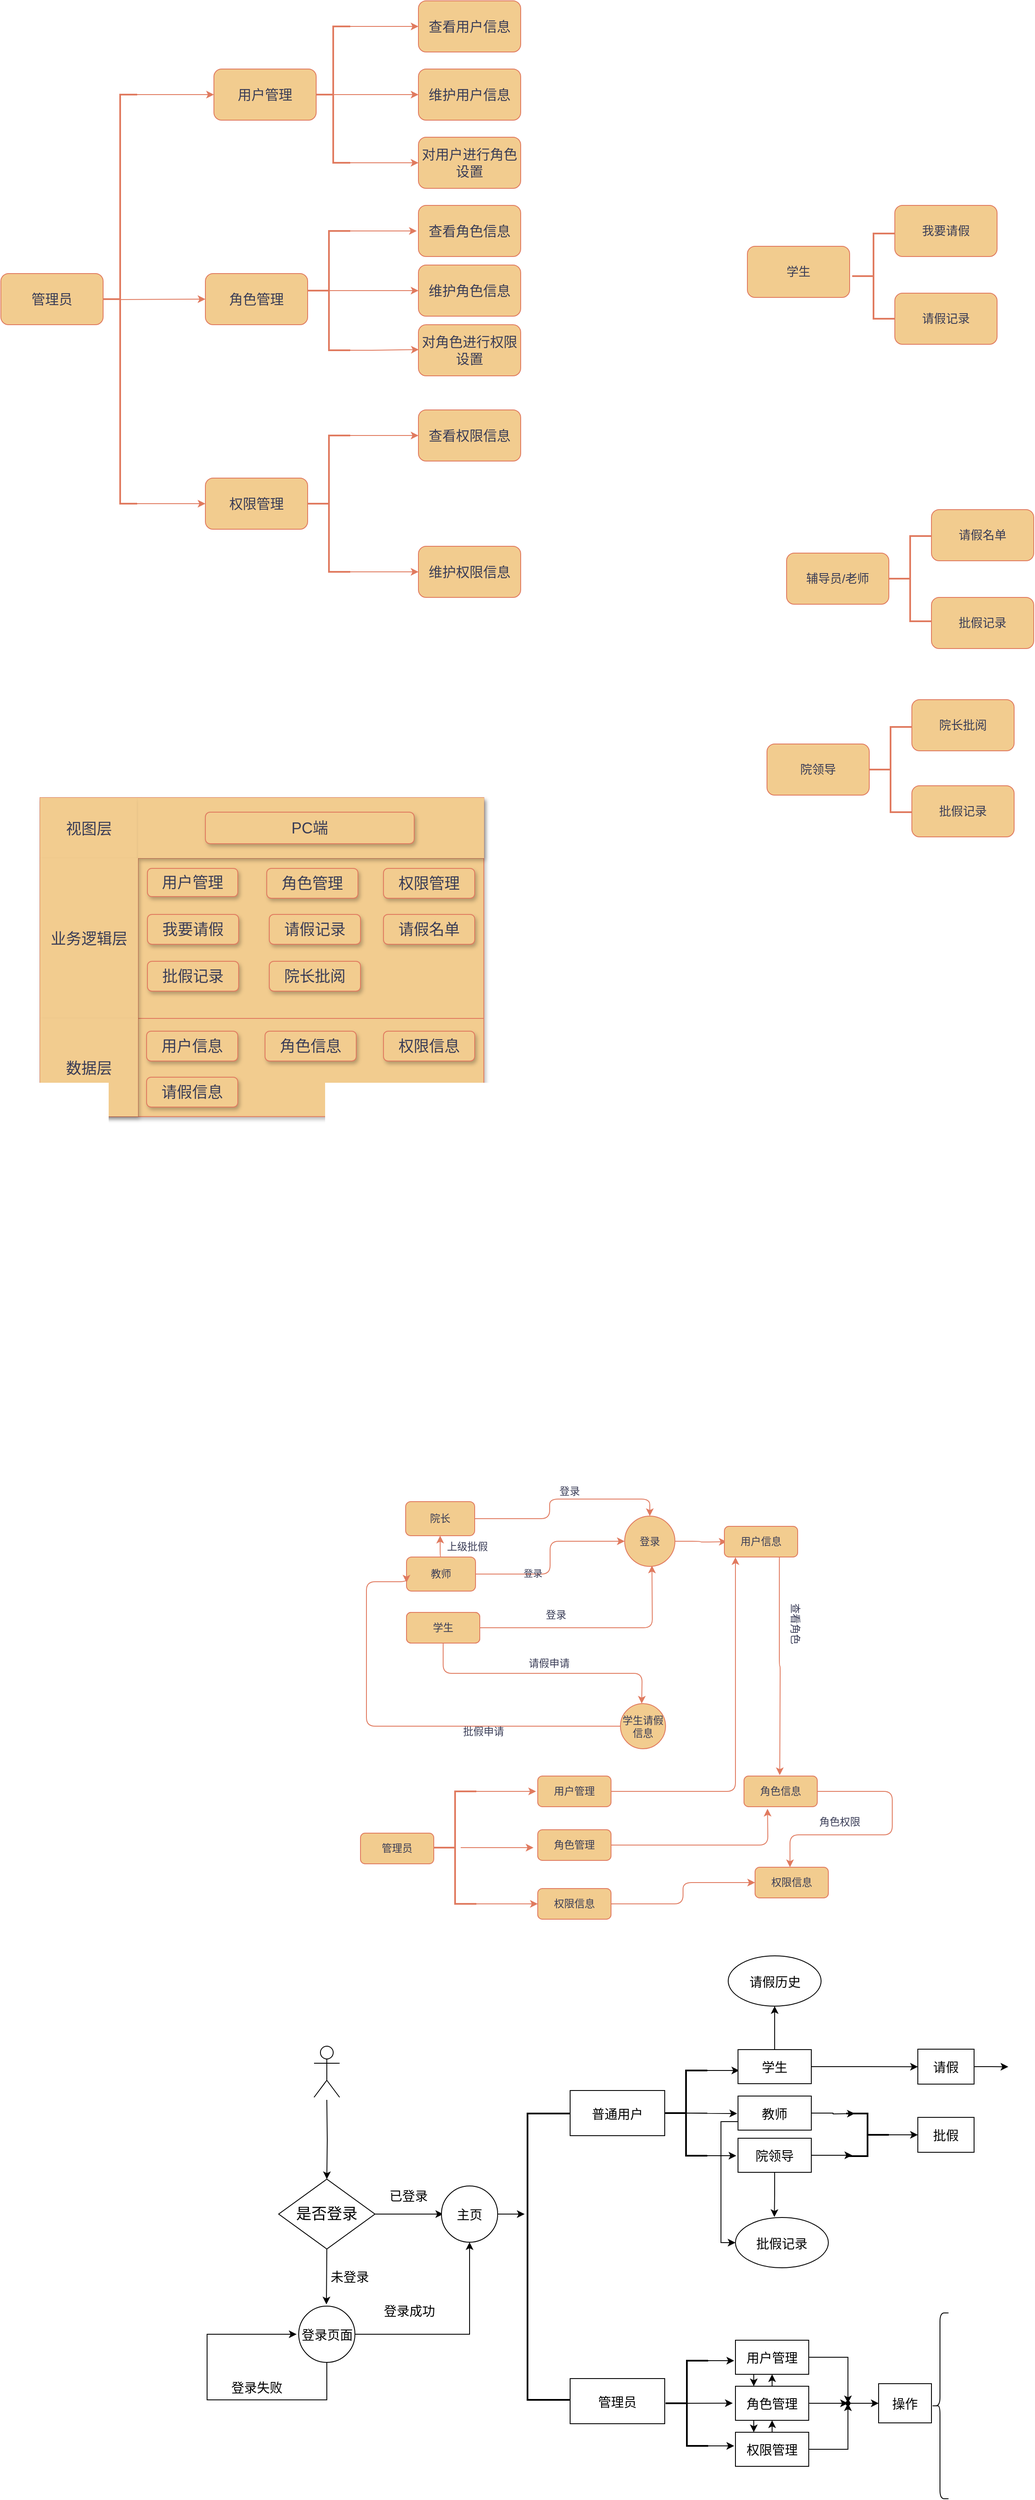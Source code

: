 <mxfile version="20.8.14" type="github">
  <diagram id="2jhHBA7Ow1JrRaf4UtZg" name="第 1 页">
    <mxGraphModel dx="1105" dy="969" grid="0" gridSize="10" guides="1" tooltips="1" connect="1" arrows="1" fold="1" page="0" pageScale="1" pageWidth="827" pageHeight="1169" math="0" shadow="0">
      <root>
        <mxCell id="0" />
        <mxCell id="1" parent="0" />
        <mxCell id="Awp-wjOatyYc55OK3DpH-1" value="&lt;font style=&quot;font-size: 16px;&quot;&gt;管理员&lt;/font&gt;" style="rounded=1;whiteSpace=wrap;html=1;labelBackgroundColor=none;fillColor=#F2CC8F;strokeColor=#E07A5F;fontColor=#393C56;" parent="1" vertex="1">
          <mxGeometry x="320" y="250" width="120" height="60" as="geometry" />
        </mxCell>
        <mxCell id="Awp-wjOatyYc55OK3DpH-12" style="edgeStyle=orthogonalEdgeStyle;rounded=1;orthogonalLoop=1;jettySize=auto;html=1;exitX=1;exitY=0;exitDx=0;exitDy=0;exitPerimeter=0;fontSize=16;entryX=0;entryY=0.5;entryDx=0;entryDy=0;labelBackgroundColor=none;fontColor=default;strokeColor=#E07A5F;" parent="1" source="Awp-wjOatyYc55OK3DpH-6" target="Awp-wjOatyYc55OK3DpH-19" edge="1">
          <mxGeometry relative="1" as="geometry">
            <mxPoint x="570" y="160" as="targetPoint" />
            <Array as="points">
              <mxPoint x="500" y="40" />
              <mxPoint x="500" y="40" />
            </Array>
          </mxGeometry>
        </mxCell>
        <mxCell id="Awp-wjOatyYc55OK3DpH-13" style="edgeStyle=orthogonalEdgeStyle;rounded=1;orthogonalLoop=1;jettySize=auto;html=1;exitX=1;exitY=1;exitDx=0;exitDy=0;exitPerimeter=0;fontSize=16;entryX=0;entryY=0.5;entryDx=0;entryDy=0;labelBackgroundColor=none;fontColor=default;strokeColor=#E07A5F;" parent="1" source="Awp-wjOatyYc55OK3DpH-6" target="Awp-wjOatyYc55OK3DpH-21" edge="1">
          <mxGeometry relative="1" as="geometry">
            <mxPoint x="560" y="360" as="targetPoint" />
            <Array as="points">
              <mxPoint x="490" y="520" />
              <mxPoint x="490" y="520" />
            </Array>
          </mxGeometry>
        </mxCell>
        <mxCell id="Awp-wjOatyYc55OK3DpH-17" style="edgeStyle=orthogonalEdgeStyle;rounded=1;orthogonalLoop=1;jettySize=auto;html=1;exitX=0.45;exitY=0.501;exitDx=0;exitDy=0;exitPerimeter=0;fontSize=16;labelBackgroundColor=none;fontColor=default;strokeColor=#E07A5F;" parent="1" source="Awp-wjOatyYc55OK3DpH-6" edge="1">
          <mxGeometry relative="1" as="geometry">
            <mxPoint x="560" y="280" as="targetPoint" />
            <Array as="points" />
          </mxGeometry>
        </mxCell>
        <mxCell id="Awp-wjOatyYc55OK3DpH-6" value="" style="strokeWidth=2;html=1;shape=mxgraph.flowchart.annotation_2;align=left;labelPosition=right;pointerEvents=1;fontSize=16;rounded=1;labelBackgroundColor=none;fillColor=#F2CC8F;strokeColor=#E07A5F;fontColor=#393C56;" parent="1" vertex="1">
          <mxGeometry x="440" y="40" width="40" height="480" as="geometry" />
        </mxCell>
        <mxCell id="Awp-wjOatyYc55OK3DpH-19" value="用户管理" style="rounded=1;whiteSpace=wrap;html=1;fontSize=16;labelBackgroundColor=none;fillColor=#F2CC8F;strokeColor=#E07A5F;fontColor=#393C56;" parent="1" vertex="1">
          <mxGeometry x="570" y="10" width="120" height="60" as="geometry" />
        </mxCell>
        <mxCell id="Awp-wjOatyYc55OK3DpH-20" value="角色管理" style="rounded=1;whiteSpace=wrap;html=1;fontSize=16;labelBackgroundColor=none;fillColor=#F2CC8F;strokeColor=#E07A5F;fontColor=#393C56;" parent="1" vertex="1">
          <mxGeometry x="560" y="250" width="120" height="60" as="geometry" />
        </mxCell>
        <mxCell id="Awp-wjOatyYc55OK3DpH-21" value="权限管理" style="rounded=1;whiteSpace=wrap;html=1;fontSize=16;labelBackgroundColor=none;fillColor=#F2CC8F;strokeColor=#E07A5F;fontColor=#393C56;" parent="1" vertex="1">
          <mxGeometry x="560" y="490" width="120" height="60" as="geometry" />
        </mxCell>
        <mxCell id="Awp-wjOatyYc55OK3DpH-28" style="edgeStyle=orthogonalEdgeStyle;rounded=1;orthogonalLoop=1;jettySize=auto;html=1;exitX=1;exitY=0;exitDx=0;exitDy=0;exitPerimeter=0;fontSize=16;entryX=0;entryY=0.5;entryDx=0;entryDy=0;labelBackgroundColor=none;fontColor=default;strokeColor=#E07A5F;" parent="1" source="Awp-wjOatyYc55OK3DpH-27" target="Awp-wjOatyYc55OK3DpH-32" edge="1">
          <mxGeometry relative="1" as="geometry">
            <mxPoint x="790" y="120" as="targetPoint" />
            <Array as="points">
              <mxPoint x="800" y="-40" />
            </Array>
          </mxGeometry>
        </mxCell>
        <mxCell id="Awp-wjOatyYc55OK3DpH-29" style="edgeStyle=orthogonalEdgeStyle;rounded=1;orthogonalLoop=1;jettySize=auto;html=1;exitX=1;exitY=1;exitDx=0;exitDy=0;exitPerimeter=0;fontSize=16;entryX=0;entryY=0.5;entryDx=0;entryDy=0;labelBackgroundColor=none;fontColor=default;strokeColor=#E07A5F;" parent="1" source="Awp-wjOatyYc55OK3DpH-27" target="Awp-wjOatyYc55OK3DpH-35" edge="1">
          <mxGeometry relative="1" as="geometry">
            <mxPoint x="790" y="280" as="targetPoint" />
            <Array as="points">
              <mxPoint x="740" y="120" />
              <mxPoint x="740" y="120" />
            </Array>
          </mxGeometry>
        </mxCell>
        <mxCell id="Awp-wjOatyYc55OK3DpH-30" style="edgeStyle=orthogonalEdgeStyle;rounded=1;orthogonalLoop=1;jettySize=auto;html=1;exitX=1;exitY=0.5;exitDx=0;exitDy=0;exitPerimeter=0;fontSize=16;entryX=0;entryY=0.5;entryDx=0;entryDy=0;labelBackgroundColor=none;fontColor=default;strokeColor=#E07A5F;" parent="1" source="Awp-wjOatyYc55OK3DpH-27" target="Awp-wjOatyYc55OK3DpH-34" edge="1">
          <mxGeometry relative="1" as="geometry">
            <mxPoint x="790" y="200" as="targetPoint" />
            <Array as="points">
              <mxPoint x="700" y="40" />
              <mxPoint x="700" y="40" />
            </Array>
          </mxGeometry>
        </mxCell>
        <mxCell id="Awp-wjOatyYc55OK3DpH-27" value="" style="strokeWidth=2;html=1;shape=mxgraph.flowchart.annotation_2;align=left;labelPosition=right;pointerEvents=1;fontSize=16;rounded=1;labelBackgroundColor=none;fillColor=#F2CC8F;strokeColor=#E07A5F;fontColor=#393C56;" parent="1" vertex="1">
          <mxGeometry x="690" y="-40" width="40" height="160" as="geometry" />
        </mxCell>
        <mxCell id="Awp-wjOatyYc55OK3DpH-32" value="查看用户信息" style="rounded=1;whiteSpace=wrap;html=1;fontSize=16;labelBackgroundColor=none;fillColor=#F2CC8F;strokeColor=#E07A5F;fontColor=#393C56;" parent="1" vertex="1">
          <mxGeometry x="810" y="-70" width="120" height="60" as="geometry" />
        </mxCell>
        <mxCell id="Awp-wjOatyYc55OK3DpH-34" value="维护用户信息" style="rounded=1;whiteSpace=wrap;html=1;fontSize=16;labelBackgroundColor=none;fillColor=#F2CC8F;strokeColor=#E07A5F;fontColor=#393C56;" parent="1" vertex="1">
          <mxGeometry x="810" y="10" width="120" height="60" as="geometry" />
        </mxCell>
        <mxCell id="Awp-wjOatyYc55OK3DpH-35" value="对用户进行角色设置" style="rounded=1;whiteSpace=wrap;html=1;fontSize=16;labelBackgroundColor=none;fillColor=#F2CC8F;strokeColor=#E07A5F;fontColor=#393C56;" parent="1" vertex="1">
          <mxGeometry x="810" y="90" width="120" height="60" as="geometry" />
        </mxCell>
        <mxCell id="Awp-wjOatyYc55OK3DpH-49" style="edgeStyle=orthogonalEdgeStyle;rounded=1;orthogonalLoop=1;jettySize=auto;html=1;exitX=1;exitY=0.5;exitDx=0;exitDy=0;exitPerimeter=0;fontSize=16;labelBackgroundColor=none;fontColor=default;strokeColor=#E07A5F;" parent="1" source="Awp-wjOatyYc55OK3DpH-41" edge="1">
          <mxGeometry relative="1" as="geometry">
            <mxPoint x="810" y="270" as="targetPoint" />
            <Array as="points">
              <mxPoint x="700" y="270" />
              <mxPoint x="700" y="270" />
            </Array>
          </mxGeometry>
        </mxCell>
        <mxCell id="Awp-wjOatyYc55OK3DpH-50" style="edgeStyle=orthogonalEdgeStyle;rounded=1;orthogonalLoop=1;jettySize=auto;html=1;exitX=1;exitY=0;exitDx=0;exitDy=0;exitPerimeter=0;entryX=-0.017;entryY=0.5;entryDx=0;entryDy=0;entryPerimeter=0;fontSize=16;labelBackgroundColor=none;fontColor=default;strokeColor=#E07A5F;" parent="1" source="Awp-wjOatyYc55OK3DpH-41" edge="1">
          <mxGeometry relative="1" as="geometry">
            <mxPoint x="807.96" y="200" as="targetPoint" />
            <Array as="points">
              <mxPoint x="740" y="200" />
              <mxPoint x="740" y="200" />
            </Array>
          </mxGeometry>
        </mxCell>
        <mxCell id="Awp-wjOatyYc55OK3DpH-54" style="edgeStyle=orthogonalEdgeStyle;rounded=1;orthogonalLoop=1;jettySize=auto;html=1;exitX=1;exitY=1;exitDx=0;exitDy=0;exitPerimeter=0;entryX=0.003;entryY=0.487;entryDx=0;entryDy=0;entryPerimeter=0;fontSize=16;labelBackgroundColor=none;fontColor=default;strokeColor=#E07A5F;" parent="1" source="Awp-wjOatyYc55OK3DpH-41" edge="1">
          <mxGeometry relative="1" as="geometry">
            <mxPoint x="810.36" y="339.22" as="targetPoint" />
            <Array as="points">
              <mxPoint x="755" y="340" />
            </Array>
          </mxGeometry>
        </mxCell>
        <mxCell id="Awp-wjOatyYc55OK3DpH-41" value="" style="strokeWidth=2;html=1;shape=mxgraph.flowchart.annotation_2;align=left;labelPosition=right;pointerEvents=1;fontSize=16;rounded=1;labelBackgroundColor=none;fillColor=#F2CC8F;strokeColor=#E07A5F;fontColor=#393C56;" parent="1" vertex="1">
          <mxGeometry x="680" y="200" width="50" height="140" as="geometry" />
        </mxCell>
        <mxCell id="Awp-wjOatyYc55OK3DpH-55" value="查看角色信息" style="rounded=1;whiteSpace=wrap;html=1;fontSize=16;labelBackgroundColor=none;fillColor=#F2CC8F;strokeColor=#E07A5F;fontColor=#393C56;" parent="1" vertex="1">
          <mxGeometry x="810" y="170" width="120" height="60" as="geometry" />
        </mxCell>
        <mxCell id="Awp-wjOatyYc55OK3DpH-56" value="维护角色信息" style="rounded=1;whiteSpace=wrap;html=1;fontSize=16;labelBackgroundColor=none;fillColor=#F2CC8F;strokeColor=#E07A5F;fontColor=#393C56;" parent="1" vertex="1">
          <mxGeometry x="810" y="240" width="120" height="60" as="geometry" />
        </mxCell>
        <mxCell id="Awp-wjOatyYc55OK3DpH-57" value="对角色进行权限设置" style="rounded=1;whiteSpace=wrap;html=1;fontSize=16;labelBackgroundColor=none;fillColor=#F2CC8F;strokeColor=#E07A5F;fontColor=#393C56;" parent="1" vertex="1">
          <mxGeometry x="810" y="310" width="120" height="60" as="geometry" />
        </mxCell>
        <mxCell id="Awp-wjOatyYc55OK3DpH-62" style="edgeStyle=orthogonalEdgeStyle;rounded=1;orthogonalLoop=1;jettySize=auto;html=1;exitX=1;exitY=0;exitDx=0;exitDy=0;exitPerimeter=0;entryX=0;entryY=0.5;entryDx=0;entryDy=0;fontSize=16;labelBackgroundColor=none;fontColor=default;strokeColor=#E07A5F;" parent="1" source="Awp-wjOatyYc55OK3DpH-58" target="Awp-wjOatyYc55OK3DpH-59" edge="1">
          <mxGeometry relative="1" as="geometry">
            <Array as="points">
              <mxPoint x="750" y="440" />
              <mxPoint x="750" y="440" />
            </Array>
          </mxGeometry>
        </mxCell>
        <mxCell id="Awp-wjOatyYc55OK3DpH-69" style="edgeStyle=orthogonalEdgeStyle;rounded=1;orthogonalLoop=1;jettySize=auto;html=1;exitX=1;exitY=1;exitDx=0;exitDy=0;exitPerimeter=0;entryX=0;entryY=0.5;entryDx=0;entryDy=0;fontSize=16;labelBackgroundColor=none;fontColor=default;strokeColor=#E07A5F;" parent="1" source="Awp-wjOatyYc55OK3DpH-58" target="Awp-wjOatyYc55OK3DpH-61" edge="1">
          <mxGeometry relative="1" as="geometry">
            <Array as="points">
              <mxPoint x="760" y="600" />
              <mxPoint x="760" y="600" />
            </Array>
          </mxGeometry>
        </mxCell>
        <mxCell id="Awp-wjOatyYc55OK3DpH-58" value="" style="strokeWidth=2;html=1;shape=mxgraph.flowchart.annotation_2;align=left;labelPosition=right;pointerEvents=1;fontSize=16;rounded=1;labelBackgroundColor=none;fillColor=#F2CC8F;strokeColor=#E07A5F;fontColor=#393C56;" parent="1" vertex="1">
          <mxGeometry x="680" y="440" width="50" height="160" as="geometry" />
        </mxCell>
        <mxCell id="Awp-wjOatyYc55OK3DpH-59" value="查看权限信息" style="rounded=1;whiteSpace=wrap;html=1;fontSize=16;labelBackgroundColor=none;fillColor=#F2CC8F;strokeColor=#E07A5F;fontColor=#393C56;" parent="1" vertex="1">
          <mxGeometry x="810" y="410" width="120" height="60" as="geometry" />
        </mxCell>
        <mxCell id="Awp-wjOatyYc55OK3DpH-61" value="维护权限信息" style="rounded=1;whiteSpace=wrap;html=1;fontSize=16;labelBackgroundColor=none;fillColor=#F2CC8F;strokeColor=#E07A5F;fontColor=#393C56;" parent="1" vertex="1">
          <mxGeometry x="810" y="570" width="120" height="60" as="geometry" />
        </mxCell>
        <mxCell id="cuKLUu5MOwFmbXoMq71g-1" value="&lt;font style=&quot;font-size: 14px;&quot;&gt;学生&lt;/font&gt;" style="rounded=1;whiteSpace=wrap;html=1;labelBackgroundColor=none;labelBorderColor=none;fillColor=#F2CC8F;strokeColor=#E07A5F;fontColor=#393C56;" parent="1" vertex="1">
          <mxGeometry x="1196" y="218" width="120" height="60" as="geometry" />
        </mxCell>
        <mxCell id="cuKLUu5MOwFmbXoMq71g-2" value="" style="strokeWidth=2;html=1;shape=mxgraph.flowchart.annotation_2;align=left;labelPosition=right;pointerEvents=1;labelBackgroundColor=none;labelBorderColor=none;rounded=1;fillColor=#F2CC8F;strokeColor=#E07A5F;fontColor=#393C56;" parent="1" vertex="1">
          <mxGeometry x="1319" y="203" width="50" height="100" as="geometry" />
        </mxCell>
        <mxCell id="cuKLUu5MOwFmbXoMq71g-3" value="&lt;font style=&quot;font-size: 14px;&quot;&gt;我要请假&lt;/font&gt;" style="rounded=1;whiteSpace=wrap;html=1;labelBackgroundColor=none;labelBorderColor=none;fillColor=#F2CC8F;strokeColor=#E07A5F;fontColor=#393C56;" parent="1" vertex="1">
          <mxGeometry x="1369" y="170" width="120" height="60" as="geometry" />
        </mxCell>
        <mxCell id="cuKLUu5MOwFmbXoMq71g-4" value="&lt;font style=&quot;font-size: 14px;&quot;&gt;请假记录&lt;/font&gt;" style="rounded=1;whiteSpace=wrap;html=1;labelBackgroundColor=none;labelBorderColor=none;fillColor=#F2CC8F;strokeColor=#E07A5F;fontColor=#393C56;" parent="1" vertex="1">
          <mxGeometry x="1369" y="273" width="120" height="60" as="geometry" />
        </mxCell>
        <mxCell id="cuKLUu5MOwFmbXoMq71g-5" value="&lt;font style=&quot;font-size: 14px;&quot;&gt;辅导员/老师&lt;/font&gt;" style="rounded=1;whiteSpace=wrap;html=1;labelBackgroundColor=none;fillColor=#F2CC8F;strokeColor=#E07A5F;fontColor=#393C56;" parent="1" vertex="1">
          <mxGeometry x="1242" y="578" width="120" height="60" as="geometry" />
        </mxCell>
        <mxCell id="cuKLUu5MOwFmbXoMq71g-6" value="" style="strokeWidth=2;html=1;shape=mxgraph.flowchart.annotation_2;align=left;labelPosition=right;pointerEvents=1;fontSize=14;labelBackgroundColor=none;rounded=1;fillColor=#F2CC8F;strokeColor=#E07A5F;fontColor=#393C56;" parent="1" vertex="1">
          <mxGeometry x="1362" y="558" width="50" height="100" as="geometry" />
        </mxCell>
        <mxCell id="cuKLUu5MOwFmbXoMq71g-8" value="请假名单" style="rounded=1;whiteSpace=wrap;html=1;fontSize=14;labelBackgroundColor=none;fillColor=#F2CC8F;strokeColor=#E07A5F;fontColor=#393C56;" parent="1" vertex="1">
          <mxGeometry x="1412" y="527" width="120" height="60" as="geometry" />
        </mxCell>
        <mxCell id="cuKLUu5MOwFmbXoMq71g-9" value="批假记录" style="rounded=1;whiteSpace=wrap;html=1;fontSize=14;labelBackgroundColor=none;fillColor=#F2CC8F;strokeColor=#E07A5F;fontColor=#393C56;" parent="1" vertex="1">
          <mxGeometry x="1412" y="630" width="120" height="60" as="geometry" />
        </mxCell>
        <mxCell id="cuKLUu5MOwFmbXoMq71g-10" value="院领导" style="rounded=1;whiteSpace=wrap;html=1;fontSize=14;labelBackgroundColor=none;fillColor=#F2CC8F;strokeColor=#E07A5F;fontColor=#393C56;" parent="1" vertex="1">
          <mxGeometry x="1219" y="802" width="120" height="60" as="geometry" />
        </mxCell>
        <mxCell id="cuKLUu5MOwFmbXoMq71g-11" value="" style="strokeWidth=2;html=1;shape=mxgraph.flowchart.annotation_2;align=left;labelPosition=right;pointerEvents=1;fontSize=14;labelBackgroundColor=none;rounded=1;fillColor=#F2CC8F;strokeColor=#E07A5F;fontColor=#393C56;" parent="1" vertex="1">
          <mxGeometry x="1339" y="782" width="50" height="100" as="geometry" />
        </mxCell>
        <mxCell id="cuKLUu5MOwFmbXoMq71g-12" value="院长批阅" style="rounded=1;whiteSpace=wrap;html=1;fontSize=14;labelBackgroundColor=none;fillColor=#F2CC8F;strokeColor=#E07A5F;fontColor=#393C56;" parent="1" vertex="1">
          <mxGeometry x="1389" y="750" width="120" height="60" as="geometry" />
        </mxCell>
        <mxCell id="cuKLUu5MOwFmbXoMq71g-13" value="批假记录" style="rounded=1;whiteSpace=wrap;html=1;fontSize=14;labelBackgroundColor=none;fillColor=#F2CC8F;strokeColor=#E07A5F;fontColor=#393C56;" parent="1" vertex="1">
          <mxGeometry x="1389" y="851" width="120" height="60" as="geometry" />
        </mxCell>
        <mxCell id="Xv1z-1eOxLT4SCFc1sTY-24" value="" style="shape=table;startSize=0;container=1;collapsible=0;childLayout=tableLayout;shadow=1;fontSize=20;labelBackgroundColor=none;rounded=1;fillColor=#F2CC8F;strokeColor=#E07A5F;fontColor=#393C56;" parent="1" vertex="1">
          <mxGeometry x="366" y="865" width="520.73" height="374.3" as="geometry" />
        </mxCell>
        <mxCell id="Xv1z-1eOxLT4SCFc1sTY-25" value="" style="shape=tableRow;horizontal=0;startSize=0;swimlaneHead=0;swimlaneBody=0;top=0;left=0;bottom=0;right=0;collapsible=0;dropTarget=0;fillColor=none;points=[[0,0.5],[1,0.5]];portConstraint=eastwest;shadow=1;fontSize=20;labelBackgroundColor=none;rounded=1;strokeColor=#E07A5F;fontColor=#393C56;" parent="Xv1z-1eOxLT4SCFc1sTY-24" vertex="1">
          <mxGeometry width="520.73" height="71" as="geometry" />
        </mxCell>
        <mxCell id="Xv1z-1eOxLT4SCFc1sTY-26" value="&lt;span style=&quot;font-size: 18px;&quot;&gt;视图层&lt;/span&gt;" style="shape=partialRectangle;html=1;whiteSpace=wrap;connectable=0;overflow=hidden;top=0;left=0;bottom=0;right=0;pointerEvents=1;shadow=1;fontSize=20;labelBackgroundColor=none;rounded=1;fillColor=#F2CC8F;strokeColor=#E07A5F;fontColor=#393C56;" parent="Xv1z-1eOxLT4SCFc1sTY-25" vertex="1">
          <mxGeometry width="115" height="71" as="geometry">
            <mxRectangle width="115" height="71" as="alternateBounds" />
          </mxGeometry>
        </mxCell>
        <mxCell id="Xv1z-1eOxLT4SCFc1sTY-27" value="" style="shape=partialRectangle;html=1;whiteSpace=wrap;connectable=0;overflow=hidden;top=0;left=0;bottom=0;right=0;pointerEvents=1;shadow=1;fontSize=20;labelBackgroundColor=none;rounded=1;fillColor=#F2CC8F;strokeColor=#E07A5F;fontColor=#393C56;" parent="Xv1z-1eOxLT4SCFc1sTY-25" vertex="1">
          <mxGeometry x="115" width="406" height="71" as="geometry">
            <mxRectangle width="406" height="71" as="alternateBounds" />
          </mxGeometry>
        </mxCell>
        <mxCell id="Xv1z-1eOxLT4SCFc1sTY-28" value="" style="shape=tableRow;horizontal=0;startSize=0;swimlaneHead=0;swimlaneBody=0;top=0;left=0;bottom=0;right=0;collapsible=0;dropTarget=0;fillColor=none;points=[[0,0.5],[1,0.5]];portConstraint=eastwest;shadow=1;fontSize=20;labelBackgroundColor=none;rounded=1;strokeColor=#E07A5F;fontColor=#393C56;" parent="Xv1z-1eOxLT4SCFc1sTY-24" vertex="1">
          <mxGeometry y="71" width="520.73" height="188" as="geometry" />
        </mxCell>
        <mxCell id="Xv1z-1eOxLT4SCFc1sTY-29" value="&lt;font style=&quot;font-size: 18px;&quot;&gt;业务逻辑层&lt;/font&gt;" style="shape=partialRectangle;html=1;whiteSpace=wrap;connectable=0;overflow=hidden;top=0;left=0;bottom=0;right=0;pointerEvents=1;shadow=1;fontSize=20;labelBackgroundColor=none;rounded=1;fillColor=#F2CC8F;strokeColor=#E07A5F;fontColor=#393C56;" parent="Xv1z-1eOxLT4SCFc1sTY-28" vertex="1">
          <mxGeometry width="115" height="188" as="geometry">
            <mxRectangle width="115" height="188" as="alternateBounds" />
          </mxGeometry>
        </mxCell>
        <mxCell id="Xv1z-1eOxLT4SCFc1sTY-30" value="" style="shape=partialRectangle;html=1;whiteSpace=wrap;connectable=0;overflow=hidden;fillColor=none;top=0;left=0;bottom=0;right=0;pointerEvents=1;shadow=1;fontSize=20;labelBackgroundColor=none;rounded=1;strokeColor=#E07A5F;fontColor=#393C56;" parent="Xv1z-1eOxLT4SCFc1sTY-28" vertex="1">
          <mxGeometry x="115" width="406" height="188" as="geometry">
            <mxRectangle width="406" height="188" as="alternateBounds" />
          </mxGeometry>
        </mxCell>
        <mxCell id="Xv1z-1eOxLT4SCFc1sTY-31" value="" style="shape=tableRow;horizontal=0;startSize=0;swimlaneHead=0;swimlaneBody=0;top=0;left=0;bottom=0;right=0;collapsible=0;dropTarget=0;fillColor=none;points=[[0,0.5],[1,0.5]];portConstraint=eastwest;shadow=1;fontSize=20;labelBackgroundColor=none;rounded=1;strokeColor=#E07A5F;fontColor=#393C56;" parent="Xv1z-1eOxLT4SCFc1sTY-24" vertex="1">
          <mxGeometry y="259" width="520.73" height="115" as="geometry" />
        </mxCell>
        <mxCell id="Xv1z-1eOxLT4SCFc1sTY-32" value="&lt;font style=&quot;font-size: 18px;&quot;&gt;数据&lt;font style=&quot;font-size: 18px;&quot;&gt;层&lt;/font&gt;&lt;/font&gt;" style="shape=partialRectangle;html=1;whiteSpace=wrap;connectable=0;overflow=hidden;top=0;left=0;bottom=0;right=0;pointerEvents=1;shadow=1;fontSize=20;labelBackgroundColor=none;rounded=1;fillColor=#F2CC8F;strokeColor=#E07A5F;fontColor=#393C56;" parent="Xv1z-1eOxLT4SCFc1sTY-31" vertex="1">
          <mxGeometry width="115" height="115" as="geometry">
            <mxRectangle width="115" height="115" as="alternateBounds" />
          </mxGeometry>
        </mxCell>
        <mxCell id="Xv1z-1eOxLT4SCFc1sTY-33" value="" style="shape=partialRectangle;html=1;whiteSpace=wrap;connectable=0;overflow=hidden;fillColor=none;top=0;left=0;bottom=0;right=0;pointerEvents=1;shadow=1;fontSize=20;labelBackgroundColor=none;rounded=1;strokeColor=#E07A5F;fontColor=#393C56;" parent="Xv1z-1eOxLT4SCFc1sTY-31" vertex="1">
          <mxGeometry x="115" width="406" height="115" as="geometry">
            <mxRectangle width="406" height="115" as="alternateBounds" />
          </mxGeometry>
        </mxCell>
        <mxCell id="Xv1z-1eOxLT4SCFc1sTY-34" value="PC端" style="rounded=1;whiteSpace=wrap;html=1;shadow=1;fontSize=18;labelBackgroundColor=none;fillColor=#F2CC8F;strokeColor=#E07A5F;fontColor=#393C56;" parent="1" vertex="1">
          <mxGeometry x="560" y="882" width="245" height="37" as="geometry" />
        </mxCell>
        <mxCell id="Xv1z-1eOxLT4SCFc1sTY-35" value="用户管理" style="rounded=1;whiteSpace=wrap;html=1;shadow=1;fontSize=18;labelBackgroundColor=none;fillColor=#F2CC8F;strokeColor=#E07A5F;fontColor=#393C56;" parent="1" vertex="1">
          <mxGeometry x="492" y="948" width="106" height="33" as="geometry" />
        </mxCell>
        <mxCell id="Xv1z-1eOxLT4SCFc1sTY-36" value="角色管理" style="rounded=1;whiteSpace=wrap;html=1;shadow=1;fontSize=18;labelBackgroundColor=none;fillColor=#F2CC8F;strokeColor=#E07A5F;fontColor=#393C56;" parent="1" vertex="1">
          <mxGeometry x="632" y="948" width="107" height="35" as="geometry" />
        </mxCell>
        <mxCell id="Xv1z-1eOxLT4SCFc1sTY-37" value="权限管理" style="rounded=1;whiteSpace=wrap;html=1;shadow=1;fontSize=18;labelBackgroundColor=none;fillColor=#F2CC8F;strokeColor=#E07A5F;fontColor=#393C56;" parent="1" vertex="1">
          <mxGeometry x="769" y="948" width="107" height="35" as="geometry" />
        </mxCell>
        <mxCell id="Xv1z-1eOxLT4SCFc1sTY-38" value="我要请假" style="rounded=1;whiteSpace=wrap;html=1;shadow=1;fontSize=18;labelBackgroundColor=none;fillColor=#F2CC8F;strokeColor=#E07A5F;fontColor=#393C56;" parent="1" vertex="1">
          <mxGeometry x="492" y="1002" width="107" height="35" as="geometry" />
        </mxCell>
        <mxCell id="Xv1z-1eOxLT4SCFc1sTY-39" value="请假名单" style="rounded=1;whiteSpace=wrap;html=1;shadow=1;fontSize=18;labelBackgroundColor=none;fillColor=#F2CC8F;strokeColor=#E07A5F;fontColor=#393C56;" parent="1" vertex="1">
          <mxGeometry x="769" y="1002" width="107" height="35" as="geometry" />
        </mxCell>
        <mxCell id="Xv1z-1eOxLT4SCFc1sTY-40" value="批假记录" style="rounded=1;whiteSpace=wrap;html=1;shadow=1;fontSize=18;labelBackgroundColor=none;fillColor=#F2CC8F;strokeColor=#E07A5F;fontColor=#393C56;" parent="1" vertex="1">
          <mxGeometry x="492" y="1057" width="107" height="35" as="geometry" />
        </mxCell>
        <mxCell id="Xv1z-1eOxLT4SCFc1sTY-41" value="请假记录" style="rounded=1;whiteSpace=wrap;html=1;shadow=1;fontSize=18;labelBackgroundColor=none;fillColor=#F2CC8F;strokeColor=#E07A5F;fontColor=#393C56;" parent="1" vertex="1">
          <mxGeometry x="635" y="1002" width="107" height="35" as="geometry" />
        </mxCell>
        <mxCell id="Xv1z-1eOxLT4SCFc1sTY-42" value="院长批阅" style="rounded=1;whiteSpace=wrap;html=1;shadow=1;fontSize=18;labelBackgroundColor=none;fillColor=#F2CC8F;strokeColor=#E07A5F;fontColor=#393C56;" parent="1" vertex="1">
          <mxGeometry x="635" y="1057" width="107" height="35" as="geometry" />
        </mxCell>
        <mxCell id="Xv1z-1eOxLT4SCFc1sTY-43" value="用户信息" style="rounded=1;whiteSpace=wrap;html=1;shadow=1;fontSize=18;labelBackgroundColor=none;fillColor=#F2CC8F;strokeColor=#E07A5F;fontColor=#393C56;" parent="1" vertex="1">
          <mxGeometry x="491" y="1139" width="107" height="35" as="geometry" />
        </mxCell>
        <mxCell id="Xv1z-1eOxLT4SCFc1sTY-44" value="角色信息" style="rounded=1;whiteSpace=wrap;html=1;shadow=1;fontSize=18;labelBackgroundColor=none;fillColor=#F2CC8F;strokeColor=#E07A5F;fontColor=#393C56;" parent="1" vertex="1">
          <mxGeometry x="630" y="1139" width="107" height="35" as="geometry" />
        </mxCell>
        <mxCell id="Xv1z-1eOxLT4SCFc1sTY-45" value="权限信息" style="rounded=1;whiteSpace=wrap;html=1;shadow=1;fontSize=18;labelBackgroundColor=none;fillColor=#F2CC8F;strokeColor=#E07A5F;fontColor=#393C56;" parent="1" vertex="1">
          <mxGeometry x="769" y="1139" width="107" height="35" as="geometry" />
        </mxCell>
        <mxCell id="Xv1z-1eOxLT4SCFc1sTY-47" value="请假信息" style="rounded=1;whiteSpace=wrap;html=1;shadow=1;fontSize=18;labelBackgroundColor=none;fillColor=#F2CC8F;strokeColor=#E07A5F;fontColor=#393C56;" parent="1" vertex="1">
          <mxGeometry x="491" y="1193" width="107" height="35" as="geometry" />
        </mxCell>
        <mxCell id="bMXZFIGW-ey9HqLPGLQS-4" style="edgeStyle=orthogonalEdgeStyle;rounded=1;orthogonalLoop=1;jettySize=auto;html=1;exitX=1;exitY=0.5;exitDx=0;exitDy=0;labelBackgroundColor=none;fontColor=default;strokeColor=#E07A5F;" parent="1" source="bMXZFIGW-ey9HqLPGLQS-2" edge="1">
          <mxGeometry relative="1" as="geometry">
            <mxPoint x="1084" y="1766" as="targetPoint" />
          </mxGeometry>
        </mxCell>
        <mxCell id="bMXZFIGW-ey9HqLPGLQS-11" style="edgeStyle=orthogonalEdgeStyle;rounded=1;orthogonalLoop=1;jettySize=auto;html=1;exitX=0.5;exitY=1;exitDx=0;exitDy=0;labelBackgroundColor=none;fontColor=default;strokeColor=#E07A5F;" parent="1" source="bMXZFIGW-ey9HqLPGLQS-2" edge="1">
          <mxGeometry relative="1" as="geometry">
            <mxPoint x="1072" y="1928" as="targetPoint" />
          </mxGeometry>
        </mxCell>
        <mxCell id="bMXZFIGW-ey9HqLPGLQS-2" value="学生" style="rounded=1;whiteSpace=wrap;html=1;labelBackgroundColor=none;fillColor=#F2CC8F;strokeColor=#E07A5F;fontColor=#393C56;" parent="1" vertex="1">
          <mxGeometry x="796" y="1821" width="86" height="36" as="geometry" />
        </mxCell>
        <mxCell id="bMXZFIGW-ey9HqLPGLQS-5" value="登录" style="text;html=1;align=center;verticalAlign=middle;resizable=0;points=[];autosize=1;strokeColor=none;fillColor=none;labelBackgroundColor=none;rounded=1;fontColor=#393C56;" parent="1" vertex="1">
          <mxGeometry x="950" y="1811" width="42" height="26" as="geometry" />
        </mxCell>
        <mxCell id="bMXZFIGW-ey9HqLPGLQS-18" style="edgeStyle=orthogonalEdgeStyle;rounded=1;orthogonalLoop=1;jettySize=auto;html=1;exitX=1;exitY=0.5;exitDx=0;exitDy=0;labelBackgroundColor=none;fontColor=default;strokeColor=#E07A5F;" parent="1" source="bMXZFIGW-ey9HqLPGLQS-6" edge="1">
          <mxGeometry relative="1" as="geometry">
            <mxPoint x="1171.6" y="1738" as="targetPoint" />
          </mxGeometry>
        </mxCell>
        <mxCell id="bMXZFIGW-ey9HqLPGLQS-6" value="登录" style="ellipse;whiteSpace=wrap;html=1;aspect=fixed;labelBackgroundColor=none;rounded=1;fillColor=#F2CC8F;strokeColor=#E07A5F;fontColor=#393C56;" parent="1" vertex="1">
          <mxGeometry x="1052" y="1708" width="59" height="59" as="geometry" />
        </mxCell>
        <mxCell id="bMXZFIGW-ey9HqLPGLQS-8" style="edgeStyle=orthogonalEdgeStyle;rounded=1;orthogonalLoop=1;jettySize=auto;html=1;exitX=1;exitY=0.5;exitDx=0;exitDy=0;entryX=0;entryY=0.5;entryDx=0;entryDy=0;labelBackgroundColor=none;fontColor=default;strokeColor=#E07A5F;" parent="1" source="bMXZFIGW-ey9HqLPGLQS-7" target="bMXZFIGW-ey9HqLPGLQS-6" edge="1">
          <mxGeometry relative="1" as="geometry" />
        </mxCell>
        <mxCell id="bMXZFIGW-ey9HqLPGLQS-9" value="登录" style="edgeLabel;html=1;align=center;verticalAlign=middle;resizable=0;points=[];labelBackgroundColor=none;rounded=1;fontColor=#393C56;" parent="bMXZFIGW-ey9HqLPGLQS-8" vertex="1" connectable="0">
          <mxGeometry x="-0.375" y="1" relative="1" as="geometry">
            <mxPoint as="offset" />
          </mxGeometry>
        </mxCell>
        <mxCell id="bMXZFIGW-ey9HqLPGLQS-44" style="edgeStyle=orthogonalEdgeStyle;rounded=1;orthogonalLoop=1;jettySize=auto;html=1;exitX=0.5;exitY=0;exitDx=0;exitDy=0;entryX=0.5;entryY=1;entryDx=0;entryDy=0;labelBackgroundColor=none;fontColor=default;strokeColor=#E07A5F;" parent="1" source="bMXZFIGW-ey9HqLPGLQS-7" target="bMXZFIGW-ey9HqLPGLQS-41" edge="1">
          <mxGeometry relative="1" as="geometry" />
        </mxCell>
        <mxCell id="bMXZFIGW-ey9HqLPGLQS-7" value="教师" style="rounded=1;whiteSpace=wrap;html=1;labelBackgroundColor=none;fillColor=#F2CC8F;strokeColor=#E07A5F;fontColor=#393C56;" parent="1" vertex="1">
          <mxGeometry x="796" y="1756" width="81" height="40" as="geometry" />
        </mxCell>
        <mxCell id="bMXZFIGW-ey9HqLPGLQS-16" style="edgeStyle=orthogonalEdgeStyle;rounded=1;orthogonalLoop=1;jettySize=auto;html=1;exitX=0;exitY=0.5;exitDx=0;exitDy=0;entryX=0;entryY=0.75;entryDx=0;entryDy=0;labelBackgroundColor=none;fontColor=default;strokeColor=#E07A5F;" parent="1" source="bMXZFIGW-ey9HqLPGLQS-13" target="bMXZFIGW-ey9HqLPGLQS-7" edge="1">
          <mxGeometry relative="1" as="geometry">
            <mxPoint x="749" y="1778" as="targetPoint" />
            <Array as="points">
              <mxPoint x="749" y="1955" />
              <mxPoint x="749" y="1785" />
            </Array>
          </mxGeometry>
        </mxCell>
        <mxCell id="bMXZFIGW-ey9HqLPGLQS-13" value="学生请假信息" style="ellipse;whiteSpace=wrap;html=1;aspect=fixed;labelBackgroundColor=none;rounded=1;fillColor=#F2CC8F;strokeColor=#E07A5F;fontColor=#393C56;" parent="1" vertex="1">
          <mxGeometry x="1047" y="1928" width="53" height="53" as="geometry" />
        </mxCell>
        <mxCell id="bMXZFIGW-ey9HqLPGLQS-14" value="请假申请" style="text;html=1;align=center;verticalAlign=middle;resizable=0;points=[];autosize=1;strokeColor=none;fillColor=none;labelBackgroundColor=none;rounded=1;fontColor=#393C56;" parent="1" vertex="1">
          <mxGeometry x="930" y="1868" width="66" height="26" as="geometry" />
        </mxCell>
        <mxCell id="bMXZFIGW-ey9HqLPGLQS-17" value="批假申请" style="text;html=1;align=center;verticalAlign=middle;resizable=0;points=[];autosize=1;strokeColor=none;fillColor=none;labelBackgroundColor=none;rounded=1;fontColor=#393C56;" parent="1" vertex="1">
          <mxGeometry x="853" y="1948" width="66" height="26" as="geometry" />
        </mxCell>
        <mxCell id="bMXZFIGW-ey9HqLPGLQS-20" style="edgeStyle=orthogonalEdgeStyle;rounded=1;orthogonalLoop=1;jettySize=auto;html=1;exitX=0.75;exitY=1;exitDx=0;exitDy=0;labelBackgroundColor=none;fontColor=default;strokeColor=#E07A5F;" parent="1" source="bMXZFIGW-ey9HqLPGLQS-19" edge="1">
          <mxGeometry relative="1" as="geometry">
            <mxPoint x="1234" y="2012" as="targetPoint" />
          </mxGeometry>
        </mxCell>
        <mxCell id="bMXZFIGW-ey9HqLPGLQS-19" value="用户信息" style="rounded=1;whiteSpace=wrap;html=1;labelBackgroundColor=none;fillColor=#F2CC8F;strokeColor=#E07A5F;fontColor=#393C56;" parent="1" vertex="1">
          <mxGeometry x="1169" y="1720" width="86" height="36" as="geometry" />
        </mxCell>
        <mxCell id="bMXZFIGW-ey9HqLPGLQS-21" value="查看角色" style="text;html=1;align=center;verticalAlign=middle;resizable=0;points=[];autosize=1;strokeColor=none;fillColor=none;rotation=90;labelBackgroundColor=none;rounded=1;fontColor=#393C56;" parent="1" vertex="1">
          <mxGeometry x="1219" y="1821" width="66" height="26" as="geometry" />
        </mxCell>
        <mxCell id="bMXZFIGW-ey9HqLPGLQS-23" style="edgeStyle=orthogonalEdgeStyle;rounded=1;orthogonalLoop=1;jettySize=auto;html=1;exitX=1;exitY=0.5;exitDx=0;exitDy=0;labelBackgroundColor=none;fontColor=default;strokeColor=#E07A5F;" parent="1" source="bMXZFIGW-ey9HqLPGLQS-22" edge="1">
          <mxGeometry relative="1" as="geometry">
            <mxPoint x="1246" y="2120" as="targetPoint" />
            <Array as="points">
              <mxPoint x="1366" y="2031" />
              <mxPoint x="1366" y="2082" />
              <mxPoint x="1246" y="2082" />
            </Array>
          </mxGeometry>
        </mxCell>
        <mxCell id="bMXZFIGW-ey9HqLPGLQS-22" value="角色信息" style="rounded=1;whiteSpace=wrap;html=1;labelBackgroundColor=none;fillColor=#F2CC8F;strokeColor=#E07A5F;fontColor=#393C56;" parent="1" vertex="1">
          <mxGeometry x="1192" y="2013" width="86" height="36" as="geometry" />
        </mxCell>
        <mxCell id="bMXZFIGW-ey9HqLPGLQS-24" value="权限信息" style="rounded=1;whiteSpace=wrap;html=1;labelBackgroundColor=none;fillColor=#F2CC8F;strokeColor=#E07A5F;fontColor=#393C56;" parent="1" vertex="1">
          <mxGeometry x="1205" y="2120" width="86" height="36" as="geometry" />
        </mxCell>
        <mxCell id="bMXZFIGW-ey9HqLPGLQS-25" value="角色权限" style="text;html=1;align=center;verticalAlign=middle;resizable=0;points=[];autosize=1;strokeColor=none;fillColor=none;labelBackgroundColor=none;rounded=1;fontColor=#393C56;" parent="1" vertex="1">
          <mxGeometry x="1271" y="2054" width="66" height="26" as="geometry" />
        </mxCell>
        <mxCell id="bMXZFIGW-ey9HqLPGLQS-26" value="学生" style="rounded=1;whiteSpace=wrap;html=1;labelBackgroundColor=none;fillColor=#F2CC8F;strokeColor=#E07A5F;fontColor=#393C56;" parent="1" vertex="1">
          <mxGeometry x="796" y="1821" width="86" height="36" as="geometry" />
        </mxCell>
        <mxCell id="bMXZFIGW-ey9HqLPGLQS-27" value="管理员" style="rounded=1;whiteSpace=wrap;html=1;labelBackgroundColor=none;fillColor=#F2CC8F;strokeColor=#E07A5F;fontColor=#393C56;" parent="1" vertex="1">
          <mxGeometry x="742" y="2080" width="86" height="36" as="geometry" />
        </mxCell>
        <mxCell id="bMXZFIGW-ey9HqLPGLQS-29" style="edgeStyle=orthogonalEdgeStyle;rounded=1;orthogonalLoop=1;jettySize=auto;html=1;exitX=1;exitY=0;exitDx=0;exitDy=0;exitPerimeter=0;labelBackgroundColor=none;fontColor=default;strokeColor=#E07A5F;" parent="1" source="bMXZFIGW-ey9HqLPGLQS-28" edge="1">
          <mxGeometry relative="1" as="geometry">
            <mxPoint x="948" y="2031" as="targetPoint" />
            <Array as="points">
              <mxPoint x="896" y="2031" />
              <mxPoint x="896" y="2031" />
            </Array>
          </mxGeometry>
        </mxCell>
        <mxCell id="bMXZFIGW-ey9HqLPGLQS-32" style="edgeStyle=orthogonalEdgeStyle;rounded=1;orthogonalLoop=1;jettySize=auto;html=1;exitX=1;exitY=0.5;exitDx=0;exitDy=0;exitPerimeter=0;labelBackgroundColor=none;fontColor=default;strokeColor=#E07A5F;" parent="1" source="bMXZFIGW-ey9HqLPGLQS-28" edge="1">
          <mxGeometry relative="1" as="geometry">
            <mxPoint x="945" y="2097" as="targetPoint" />
            <Array as="points">
              <mxPoint x="855" y="2097" />
              <mxPoint x="855" y="2097" />
            </Array>
          </mxGeometry>
        </mxCell>
        <mxCell id="bMXZFIGW-ey9HqLPGLQS-38" style="edgeStyle=orthogonalEdgeStyle;rounded=1;orthogonalLoop=1;jettySize=auto;html=1;exitX=1;exitY=1;exitDx=0;exitDy=0;exitPerimeter=0;entryX=0;entryY=0.5;entryDx=0;entryDy=0;labelBackgroundColor=none;fontColor=default;strokeColor=#E07A5F;" parent="1" source="bMXZFIGW-ey9HqLPGLQS-28" target="bMXZFIGW-ey9HqLPGLQS-35" edge="1">
          <mxGeometry relative="1" as="geometry">
            <Array as="points">
              <mxPoint x="901" y="2163" />
              <mxPoint x="901" y="2163" />
            </Array>
          </mxGeometry>
        </mxCell>
        <mxCell id="bMXZFIGW-ey9HqLPGLQS-28" value="" style="strokeWidth=2;html=1;shape=mxgraph.flowchart.annotation_2;align=left;labelPosition=right;pointerEvents=1;labelBackgroundColor=none;rounded=1;fillColor=#F2CC8F;strokeColor=#E07A5F;fontColor=#393C56;" parent="1" vertex="1">
          <mxGeometry x="828" y="2031" width="50" height="132" as="geometry" />
        </mxCell>
        <mxCell id="bMXZFIGW-ey9HqLPGLQS-31" style="edgeStyle=orthogonalEdgeStyle;rounded=1;orthogonalLoop=1;jettySize=auto;html=1;exitX=1;exitY=0.5;exitDx=0;exitDy=0;entryX=0.151;entryY=1.006;entryDx=0;entryDy=0;entryPerimeter=0;labelBackgroundColor=none;fontColor=default;strokeColor=#E07A5F;" parent="1" source="bMXZFIGW-ey9HqLPGLQS-30" target="bMXZFIGW-ey9HqLPGLQS-19" edge="1">
          <mxGeometry relative="1" as="geometry">
            <mxPoint x="1155.6" y="2031" as="targetPoint" />
          </mxGeometry>
        </mxCell>
        <mxCell id="bMXZFIGW-ey9HqLPGLQS-30" value="用户管理" style="rounded=1;whiteSpace=wrap;html=1;labelBackgroundColor=none;fillColor=#F2CC8F;strokeColor=#E07A5F;fontColor=#393C56;" parent="1" vertex="1">
          <mxGeometry x="950" y="2013" width="86" height="36" as="geometry" />
        </mxCell>
        <mxCell id="bMXZFIGW-ey9HqLPGLQS-34" style="edgeStyle=orthogonalEdgeStyle;rounded=1;orthogonalLoop=1;jettySize=auto;html=1;exitX=1;exitY=0.5;exitDx=0;exitDy=0;labelBackgroundColor=none;fontColor=default;strokeColor=#E07A5F;" parent="1" source="bMXZFIGW-ey9HqLPGLQS-33" edge="1">
          <mxGeometry relative="1" as="geometry">
            <mxPoint x="1219.6" y="2051.4" as="targetPoint" />
          </mxGeometry>
        </mxCell>
        <mxCell id="bMXZFIGW-ey9HqLPGLQS-33" value="角色管理" style="rounded=1;whiteSpace=wrap;html=1;labelBackgroundColor=none;fillColor=#F2CC8F;strokeColor=#E07A5F;fontColor=#393C56;" parent="1" vertex="1">
          <mxGeometry x="950" y="2076" width="86" height="36" as="geometry" />
        </mxCell>
        <mxCell id="bMXZFIGW-ey9HqLPGLQS-40" style="edgeStyle=orthogonalEdgeStyle;rounded=1;orthogonalLoop=1;jettySize=auto;html=1;exitX=1;exitY=0.5;exitDx=0;exitDy=0;entryX=0;entryY=0.5;entryDx=0;entryDy=0;labelBackgroundColor=none;fontColor=default;strokeColor=#E07A5F;" parent="1" source="bMXZFIGW-ey9HqLPGLQS-35" target="bMXZFIGW-ey9HqLPGLQS-24" edge="1">
          <mxGeometry relative="1" as="geometry" />
        </mxCell>
        <mxCell id="bMXZFIGW-ey9HqLPGLQS-35" value="权限信息" style="rounded=1;whiteSpace=wrap;html=1;labelBackgroundColor=none;fillColor=#F2CC8F;strokeColor=#E07A5F;fontColor=#393C56;" parent="1" vertex="1">
          <mxGeometry x="950" y="2145" width="86" height="36" as="geometry" />
        </mxCell>
        <mxCell id="bMXZFIGW-ey9HqLPGLQS-42" style="edgeStyle=orthogonalEdgeStyle;rounded=1;orthogonalLoop=1;jettySize=auto;html=1;exitX=1;exitY=0.5;exitDx=0;exitDy=0;entryX=0.5;entryY=0;entryDx=0;entryDy=0;labelBackgroundColor=none;fontColor=default;strokeColor=#E07A5F;" parent="1" source="bMXZFIGW-ey9HqLPGLQS-41" target="bMXZFIGW-ey9HqLPGLQS-6" edge="1">
          <mxGeometry relative="1" as="geometry" />
        </mxCell>
        <mxCell id="bMXZFIGW-ey9HqLPGLQS-41" value="院长" style="rounded=1;whiteSpace=wrap;html=1;labelBackgroundColor=none;fillColor=#F2CC8F;strokeColor=#E07A5F;fontColor=#393C56;" parent="1" vertex="1">
          <mxGeometry x="795" y="1691" width="81" height="40" as="geometry" />
        </mxCell>
        <mxCell id="bMXZFIGW-ey9HqLPGLQS-43" value="登录" style="text;html=1;align=center;verticalAlign=middle;resizable=0;points=[];autosize=1;strokeColor=none;fillColor=none;labelBackgroundColor=none;rounded=1;fontColor=#393C56;" parent="1" vertex="1">
          <mxGeometry x="966" y="1666" width="42" height="26" as="geometry" />
        </mxCell>
        <mxCell id="bMXZFIGW-ey9HqLPGLQS-45" value="上级批假" style="text;html=1;align=center;verticalAlign=middle;resizable=0;points=[];autosize=1;strokeColor=none;fillColor=none;labelBackgroundColor=none;rounded=1;fontColor=#393C56;" parent="1" vertex="1">
          <mxGeometry x="834" y="1731" width="66" height="26" as="geometry" />
        </mxCell>
        <mxCell id="9CLmwG_SODyp5DilRiQW-9" value="" style="edgeStyle=orthogonalEdgeStyle;rounded=0;orthogonalLoop=1;jettySize=auto;html=1;fontSize=15;" edge="1" parent="1" target="9CLmwG_SODyp5DilRiQW-4">
          <mxGeometry relative="1" as="geometry">
            <mxPoint x="702.5" y="2393.0" as="sourcePoint" />
          </mxGeometry>
        </mxCell>
        <mxCell id="9CLmwG_SODyp5DilRiQW-10" style="edgeStyle=orthogonalEdgeStyle;rounded=0;orthogonalLoop=1;jettySize=auto;html=1;exitX=0;exitY=0.5;exitDx=0;exitDy=0;fontSize=15;" edge="1" parent="1" source="9CLmwG_SODyp5DilRiQW-4">
          <mxGeometry relative="1" as="geometry">
            <mxPoint x="839" y="2527" as="targetPoint" />
          </mxGeometry>
        </mxCell>
        <mxCell id="9CLmwG_SODyp5DilRiQW-13" style="edgeStyle=orthogonalEdgeStyle;rounded=0;orthogonalLoop=1;jettySize=auto;html=1;exitX=0.5;exitY=0;exitDx=0;exitDy=0;fontSize=15;" edge="1" parent="1" source="9CLmwG_SODyp5DilRiQW-4">
          <mxGeometry relative="1" as="geometry">
            <mxPoint x="702" y="2633" as="targetPoint" />
          </mxGeometry>
        </mxCell>
        <mxCell id="9CLmwG_SODyp5DilRiQW-4" value="是否登录" style="rhombus;whiteSpace=wrap;html=1;fontSize=18;direction=west;" vertex="1" parent="1">
          <mxGeometry x="646" y="2486" width="113" height="82" as="geometry" />
        </mxCell>
        <mxCell id="9CLmwG_SODyp5DilRiQW-11" value="已登录" style="text;html=1;align=center;verticalAlign=middle;resizable=0;points=[];autosize=1;strokeColor=none;fillColor=none;fontSize=15;" vertex="1" parent="1">
          <mxGeometry x="766" y="2490" width="63" height="30" as="geometry" />
        </mxCell>
        <mxCell id="9CLmwG_SODyp5DilRiQW-29" style="edgeStyle=orthogonalEdgeStyle;rounded=0;orthogonalLoop=1;jettySize=auto;html=1;fontSize=15;" edge="1" parent="1" source="9CLmwG_SODyp5DilRiQW-12">
          <mxGeometry relative="1" as="geometry">
            <mxPoint x="934.579" y="2527" as="targetPoint" />
          </mxGeometry>
        </mxCell>
        <mxCell id="9CLmwG_SODyp5DilRiQW-12" value="主页" style="ellipse;whiteSpace=wrap;html=1;aspect=fixed;fontSize=15;" vertex="1" parent="1">
          <mxGeometry x="837" y="2494" width="66" height="66" as="geometry" />
        </mxCell>
        <mxCell id="9CLmwG_SODyp5DilRiQW-14" value="未登录" style="text;html=1;align=center;verticalAlign=middle;resizable=0;points=[];autosize=1;strokeColor=none;fillColor=none;fontSize=15;" vertex="1" parent="1">
          <mxGeometry x="697" y="2585" width="63" height="30" as="geometry" />
        </mxCell>
        <mxCell id="9CLmwG_SODyp5DilRiQW-25" style="edgeStyle=orthogonalEdgeStyle;rounded=0;orthogonalLoop=1;jettySize=auto;html=1;exitX=1;exitY=0.5;exitDx=0;exitDy=0;entryX=0.5;entryY=1;entryDx=0;entryDy=0;fontSize=15;" edge="1" parent="1" source="9CLmwG_SODyp5DilRiQW-16" target="9CLmwG_SODyp5DilRiQW-12">
          <mxGeometry relative="1" as="geometry" />
        </mxCell>
        <mxCell id="9CLmwG_SODyp5DilRiQW-27" style="edgeStyle=orthogonalEdgeStyle;rounded=0;orthogonalLoop=1;jettySize=auto;html=1;exitX=0.5;exitY=1;exitDx=0;exitDy=0;fontSize=15;" edge="1" parent="1" source="9CLmwG_SODyp5DilRiQW-16">
          <mxGeometry relative="1" as="geometry">
            <mxPoint x="667" y="2668" as="targetPoint" />
            <Array as="points">
              <mxPoint x="702" y="2745" />
              <mxPoint x="562" y="2745" />
              <mxPoint x="562" y="2668" />
            </Array>
          </mxGeometry>
        </mxCell>
        <mxCell id="9CLmwG_SODyp5DilRiQW-16" value="登录页面" style="ellipse;whiteSpace=wrap;html=1;aspect=fixed;fontSize=15;" vertex="1" parent="1">
          <mxGeometry x="669.5" y="2635" width="66" height="66" as="geometry" />
        </mxCell>
        <mxCell id="9CLmwG_SODyp5DilRiQW-17" value="" style="shape=umlActor;verticalLabelPosition=bottom;verticalAlign=top;html=1;outlineConnect=0;fontSize=15;" vertex="1" parent="1">
          <mxGeometry x="687.5" y="2330" width="30" height="60" as="geometry" />
        </mxCell>
        <mxCell id="9CLmwG_SODyp5DilRiQW-26" value="登录成功" style="text;html=1;align=center;verticalAlign=middle;resizable=0;points=[];autosize=1;strokeColor=none;fillColor=none;fontSize=15;" vertex="1" parent="1">
          <mxGeometry x="760" y="2625" width="78" height="30" as="geometry" />
        </mxCell>
        <mxCell id="9CLmwG_SODyp5DilRiQW-28" value="登录失败" style="text;html=1;align=center;verticalAlign=middle;resizable=0;points=[];autosize=1;strokeColor=none;fillColor=none;fontSize=15;" vertex="1" parent="1">
          <mxGeometry x="581" y="2715" width="78" height="30" as="geometry" />
        </mxCell>
        <mxCell id="9CLmwG_SODyp5DilRiQW-30" value="" style="strokeWidth=2;html=1;shape=mxgraph.flowchart.annotation_1;align=left;pointerEvents=1;fontSize=15;" vertex="1" parent="1">
          <mxGeometry x="938" y="2409" width="50" height="336" as="geometry" />
        </mxCell>
        <mxCell id="9CLmwG_SODyp5DilRiQW-31" value="普通用户" style="rounded=0;whiteSpace=wrap;html=1;fontSize=15;" vertex="1" parent="1">
          <mxGeometry x="988" y="2382" width="111" height="53" as="geometry" />
        </mxCell>
        <mxCell id="9CLmwG_SODyp5DilRiQW-32" value="管理员" style="rounded=0;whiteSpace=wrap;html=1;fontSize=15;" vertex="1" parent="1">
          <mxGeometry x="988" y="2720" width="111" height="53" as="geometry" />
        </mxCell>
        <mxCell id="9CLmwG_SODyp5DilRiQW-34" style="edgeStyle=orthogonalEdgeStyle;rounded=0;orthogonalLoop=1;jettySize=auto;html=1;exitX=1;exitY=0.5;exitDx=0;exitDy=0;exitPerimeter=0;fontSize=15;" edge="1" parent="1" source="9CLmwG_SODyp5DilRiQW-33">
          <mxGeometry relative="1" as="geometry">
            <mxPoint x="1184" y="2409" as="targetPoint" />
            <Array as="points">
              <mxPoint x="1124" y="2409" />
              <mxPoint x="1124" y="2409" />
            </Array>
          </mxGeometry>
        </mxCell>
        <mxCell id="9CLmwG_SODyp5DilRiQW-35" style="edgeStyle=orthogonalEdgeStyle;rounded=0;orthogonalLoop=1;jettySize=auto;html=1;exitX=1;exitY=0;exitDx=0;exitDy=0;exitPerimeter=0;fontSize=15;" edge="1" parent="1" source="9CLmwG_SODyp5DilRiQW-33">
          <mxGeometry relative="1" as="geometry">
            <mxPoint x="1186.368" y="2358.368" as="targetPoint" />
          </mxGeometry>
        </mxCell>
        <mxCell id="9CLmwG_SODyp5DilRiQW-37" style="edgeStyle=orthogonalEdgeStyle;rounded=0;orthogonalLoop=1;jettySize=auto;html=1;exitX=1;exitY=1;exitDx=0;exitDy=0;exitPerimeter=0;fontSize=15;" edge="1" parent="1" source="9CLmwG_SODyp5DilRiQW-33">
          <mxGeometry relative="1" as="geometry">
            <mxPoint x="1183" y="2458" as="targetPoint" />
          </mxGeometry>
        </mxCell>
        <mxCell id="9CLmwG_SODyp5DilRiQW-33" value="" style="strokeWidth=2;html=1;shape=mxgraph.flowchart.annotation_2;align=left;labelPosition=right;pointerEvents=1;fontSize=15;" vertex="1" parent="1">
          <mxGeometry x="1099" y="2358.5" width="50" height="100" as="geometry" />
        </mxCell>
        <mxCell id="9CLmwG_SODyp5DilRiQW-46" style="edgeStyle=orthogonalEdgeStyle;rounded=0;orthogonalLoop=1;jettySize=auto;html=1;exitX=0.5;exitY=0;exitDx=0;exitDy=0;fontSize=15;" edge="1" parent="1" source="9CLmwG_SODyp5DilRiQW-39" target="9CLmwG_SODyp5DilRiQW-47">
          <mxGeometry relative="1" as="geometry">
            <mxPoint x="1227.632" y="2305.526" as="targetPoint" />
          </mxGeometry>
        </mxCell>
        <mxCell id="9CLmwG_SODyp5DilRiQW-54" style="edgeStyle=orthogonalEdgeStyle;rounded=0;orthogonalLoop=1;jettySize=auto;html=1;exitX=1;exitY=0.5;exitDx=0;exitDy=0;fontSize=15;" edge="1" parent="1" source="9CLmwG_SODyp5DilRiQW-39">
          <mxGeometry relative="1" as="geometry">
            <mxPoint x="1396.053" y="2354.158" as="targetPoint" />
          </mxGeometry>
        </mxCell>
        <mxCell id="9CLmwG_SODyp5DilRiQW-39" value="学生" style="rounded=0;whiteSpace=wrap;html=1;fontSize=15;" vertex="1" parent="1">
          <mxGeometry x="1185" y="2334" width="86" height="40" as="geometry" />
        </mxCell>
        <mxCell id="9CLmwG_SODyp5DilRiQW-52" style="edgeStyle=orthogonalEdgeStyle;rounded=0;orthogonalLoop=1;jettySize=auto;html=1;exitX=0;exitY=0.75;exitDx=0;exitDy=0;fontSize=15;movable=1;resizable=1;rotatable=1;deletable=1;editable=1;connectable=1;entryX=0;entryY=0.5;entryDx=0;entryDy=0;" edge="1" parent="1" source="9CLmwG_SODyp5DilRiQW-44" target="9CLmwG_SODyp5DilRiQW-49">
          <mxGeometry relative="1" as="geometry">
            <mxPoint x="1150" y="2567" as="targetPoint" />
          </mxGeometry>
        </mxCell>
        <mxCell id="9CLmwG_SODyp5DilRiQW-56" style="edgeStyle=orthogonalEdgeStyle;rounded=0;orthogonalLoop=1;jettySize=auto;html=1;exitX=1;exitY=0.5;exitDx=0;exitDy=0;fontSize=15;" edge="1" parent="1" source="9CLmwG_SODyp5DilRiQW-44">
          <mxGeometry relative="1" as="geometry">
            <mxPoint x="1322" y="2409" as="targetPoint" />
          </mxGeometry>
        </mxCell>
        <mxCell id="9CLmwG_SODyp5DilRiQW-44" value="教师" style="rounded=0;whiteSpace=wrap;html=1;fontSize=15;" vertex="1" parent="1">
          <mxGeometry x="1185" y="2388.5" width="86" height="40" as="geometry" />
        </mxCell>
        <mxCell id="9CLmwG_SODyp5DilRiQW-53" style="edgeStyle=orthogonalEdgeStyle;rounded=0;orthogonalLoop=1;jettySize=auto;html=1;exitX=0.5;exitY=1;exitDx=0;exitDy=0;fontSize=15;" edge="1" parent="1" source="9CLmwG_SODyp5DilRiQW-45">
          <mxGeometry relative="1" as="geometry">
            <mxPoint x="1227.632" y="2530.368" as="targetPoint" />
          </mxGeometry>
        </mxCell>
        <mxCell id="9CLmwG_SODyp5DilRiQW-57" style="edgeStyle=orthogonalEdgeStyle;rounded=0;orthogonalLoop=1;jettySize=auto;html=1;exitX=1;exitY=0.5;exitDx=0;exitDy=0;fontSize=15;" edge="1" parent="1" source="9CLmwG_SODyp5DilRiQW-45">
          <mxGeometry relative="1" as="geometry">
            <mxPoint x="1319" y="2458" as="targetPoint" />
          </mxGeometry>
        </mxCell>
        <mxCell id="9CLmwG_SODyp5DilRiQW-45" value="院领导" style="rounded=0;whiteSpace=wrap;html=1;fontSize=15;" vertex="1" parent="1">
          <mxGeometry x="1185" y="2438" width="86" height="40" as="geometry" />
        </mxCell>
        <mxCell id="9CLmwG_SODyp5DilRiQW-47" value="请假历史" style="ellipse;whiteSpace=wrap;html=1;fontSize=15;" vertex="1" parent="1">
          <mxGeometry x="1173.5" y="2224" width="109" height="59" as="geometry" />
        </mxCell>
        <mxCell id="9CLmwG_SODyp5DilRiQW-49" value="批假记录" style="ellipse;whiteSpace=wrap;html=1;fontSize=15;" vertex="1" parent="1">
          <mxGeometry x="1182" y="2531" width="109" height="59" as="geometry" />
        </mxCell>
        <mxCell id="9CLmwG_SODyp5DilRiQW-60" style="edgeStyle=orthogonalEdgeStyle;rounded=0;orthogonalLoop=1;jettySize=auto;html=1;exitX=0;exitY=0.5;exitDx=0;exitDy=0;exitPerimeter=0;entryX=0;entryY=0.5;entryDx=0;entryDy=0;fontSize=15;" edge="1" parent="1" source="9CLmwG_SODyp5DilRiQW-55" target="9CLmwG_SODyp5DilRiQW-59">
          <mxGeometry relative="1" as="geometry" />
        </mxCell>
        <mxCell id="9CLmwG_SODyp5DilRiQW-55" value="" style="strokeWidth=2;html=1;shape=mxgraph.flowchart.annotation_2;align=left;labelPosition=right;pointerEvents=1;fontSize=15;direction=west;" vertex="1" parent="1">
          <mxGeometry x="1312" y="2409" width="50" height="50" as="geometry" />
        </mxCell>
        <mxCell id="9CLmwG_SODyp5DilRiQW-63" style="edgeStyle=orthogonalEdgeStyle;rounded=0;orthogonalLoop=1;jettySize=auto;html=1;exitX=1;exitY=0.5;exitDx=0;exitDy=0;fontSize=15;" edge="1" parent="1" source="9CLmwG_SODyp5DilRiQW-58">
          <mxGeometry relative="1" as="geometry">
            <mxPoint x="1502.158" y="2354.158" as="targetPoint" />
          </mxGeometry>
        </mxCell>
        <mxCell id="9CLmwG_SODyp5DilRiQW-58" value="请假" style="rounded=0;whiteSpace=wrap;html=1;fontSize=15;" vertex="1" parent="1">
          <mxGeometry x="1396" y="2333.5" width="66" height="41" as="geometry" />
        </mxCell>
        <mxCell id="9CLmwG_SODyp5DilRiQW-59" value="批假" style="rounded=0;whiteSpace=wrap;html=1;fontSize=15;" vertex="1" parent="1">
          <mxGeometry x="1396" y="2413.5" width="66" height="41" as="geometry" />
        </mxCell>
        <mxCell id="9CLmwG_SODyp5DilRiQW-68" style="edgeStyle=orthogonalEdgeStyle;rounded=0;orthogonalLoop=1;jettySize=auto;html=1;exitX=1;exitY=0;exitDx=0;exitDy=0;exitPerimeter=0;fontSize=15;" edge="1" parent="1" source="9CLmwG_SODyp5DilRiQW-64">
          <mxGeometry relative="1" as="geometry">
            <mxPoint x="1180.474" y="2699.421" as="targetPoint" />
          </mxGeometry>
        </mxCell>
        <mxCell id="9CLmwG_SODyp5DilRiQW-69" style="edgeStyle=orthogonalEdgeStyle;rounded=0;orthogonalLoop=1;jettySize=auto;html=1;exitX=1;exitY=0.5;exitDx=0;exitDy=0;exitPerimeter=0;fontSize=15;" edge="1" parent="1" source="9CLmwG_SODyp5DilRiQW-64">
          <mxGeometry relative="1" as="geometry">
            <mxPoint x="1178.789" y="2748.895" as="targetPoint" />
            <Array as="points">
              <mxPoint x="1121" y="2749" />
              <mxPoint x="1121" y="2749" />
            </Array>
          </mxGeometry>
        </mxCell>
        <mxCell id="9CLmwG_SODyp5DilRiQW-71" style="edgeStyle=orthogonalEdgeStyle;rounded=0;orthogonalLoop=1;jettySize=auto;html=1;exitX=1;exitY=1;exitDx=0;exitDy=0;exitPerimeter=0;fontSize=15;" edge="1" parent="1" source="9CLmwG_SODyp5DilRiQW-64">
          <mxGeometry relative="1" as="geometry">
            <mxPoint x="1180.474" y="2799.421" as="targetPoint" />
          </mxGeometry>
        </mxCell>
        <mxCell id="9CLmwG_SODyp5DilRiQW-64" value="" style="strokeWidth=2;html=1;shape=mxgraph.flowchart.annotation_2;align=left;labelPosition=right;pointerEvents=1;fontSize=15;" vertex="1" parent="1">
          <mxGeometry x="1100" y="2699" width="50" height="100" as="geometry" />
        </mxCell>
        <mxCell id="9CLmwG_SODyp5DilRiQW-72" style="edgeStyle=orthogonalEdgeStyle;rounded=0;orthogonalLoop=1;jettySize=auto;html=1;exitX=0.25;exitY=1;exitDx=0;exitDy=0;entryX=0.25;entryY=0;entryDx=0;entryDy=0;fontSize=15;" edge="1" parent="1" source="9CLmwG_SODyp5DilRiQW-65" target="9CLmwG_SODyp5DilRiQW-66">
          <mxGeometry relative="1" as="geometry" />
        </mxCell>
        <mxCell id="9CLmwG_SODyp5DilRiQW-85" style="edgeStyle=orthogonalEdgeStyle;rounded=0;orthogonalLoop=1;jettySize=auto;html=1;exitX=1;exitY=0.5;exitDx=0;exitDy=0;entryX=0.421;entryY=0.053;entryDx=0;entryDy=0;entryPerimeter=0;fontSize=15;" edge="1" parent="1" source="9CLmwG_SODyp5DilRiQW-65" target="9CLmwG_SODyp5DilRiQW-84">
          <mxGeometry relative="1" as="geometry" />
        </mxCell>
        <mxCell id="9CLmwG_SODyp5DilRiQW-65" value="用户管理" style="rounded=0;whiteSpace=wrap;html=1;fontSize=15;" vertex="1" parent="1">
          <mxGeometry x="1182" y="2675" width="86" height="40" as="geometry" />
        </mxCell>
        <mxCell id="9CLmwG_SODyp5DilRiQW-73" style="edgeStyle=orthogonalEdgeStyle;rounded=0;orthogonalLoop=1;jettySize=auto;html=1;exitX=0.5;exitY=0;exitDx=0;exitDy=0;entryX=0.5;entryY=1;entryDx=0;entryDy=0;fontSize=15;" edge="1" parent="1" source="9CLmwG_SODyp5DilRiQW-66" target="9CLmwG_SODyp5DilRiQW-65">
          <mxGeometry relative="1" as="geometry" />
        </mxCell>
        <mxCell id="9CLmwG_SODyp5DilRiQW-74" style="edgeStyle=orthogonalEdgeStyle;rounded=0;orthogonalLoop=1;jettySize=auto;html=1;exitX=0.25;exitY=1;exitDx=0;exitDy=0;entryX=0.25;entryY=0;entryDx=0;entryDy=0;fontSize=15;" edge="1" parent="1" source="9CLmwG_SODyp5DilRiQW-66" target="9CLmwG_SODyp5DilRiQW-67">
          <mxGeometry relative="1" as="geometry" />
        </mxCell>
        <mxCell id="9CLmwG_SODyp5DilRiQW-86" style="edgeStyle=orthogonalEdgeStyle;rounded=0;orthogonalLoop=1;jettySize=auto;html=1;exitX=1;exitY=0.5;exitDx=0;exitDy=0;fontSize=15;entryX=1.053;entryY=0.432;entryDx=0;entryDy=0;entryPerimeter=0;" edge="1" parent="1" source="9CLmwG_SODyp5DilRiQW-66" target="9CLmwG_SODyp5DilRiQW-84">
          <mxGeometry relative="1" as="geometry">
            <mxPoint x="1332.895" y="2748.895" as="targetPoint" />
          </mxGeometry>
        </mxCell>
        <mxCell id="9CLmwG_SODyp5DilRiQW-66" value="角色管理" style="rounded=0;whiteSpace=wrap;html=1;fontSize=15;" vertex="1" parent="1">
          <mxGeometry x="1182" y="2729" width="86" height="40" as="geometry" />
        </mxCell>
        <mxCell id="9CLmwG_SODyp5DilRiQW-75" style="edgeStyle=orthogonalEdgeStyle;rounded=0;orthogonalLoop=1;jettySize=auto;html=1;exitX=0.5;exitY=0;exitDx=0;exitDy=0;entryX=0.5;entryY=1;entryDx=0;entryDy=0;fontSize=15;" edge="1" parent="1" source="9CLmwG_SODyp5DilRiQW-67" target="9CLmwG_SODyp5DilRiQW-66">
          <mxGeometry relative="1" as="geometry" />
        </mxCell>
        <mxCell id="9CLmwG_SODyp5DilRiQW-87" style="edgeStyle=orthogonalEdgeStyle;rounded=0;orthogonalLoop=1;jettySize=auto;html=1;exitX=1;exitY=0.5;exitDx=0;exitDy=0;entryX=0.547;entryY=0.895;entryDx=0;entryDy=0;entryPerimeter=0;fontSize=15;" edge="1" parent="1" source="9CLmwG_SODyp5DilRiQW-67" target="9CLmwG_SODyp5DilRiQW-84">
          <mxGeometry relative="1" as="geometry" />
        </mxCell>
        <mxCell id="9CLmwG_SODyp5DilRiQW-67" value="权限管理" style="rounded=0;whiteSpace=wrap;html=1;fontSize=15;" vertex="1" parent="1">
          <mxGeometry x="1182" y="2783" width="86" height="40" as="geometry" />
        </mxCell>
        <mxCell id="9CLmwG_SODyp5DilRiQW-89" value="" style="edgeStyle=orthogonalEdgeStyle;rounded=0;orthogonalLoop=1;jettySize=auto;html=1;fontSize=15;" edge="1" parent="1" source="9CLmwG_SODyp5DilRiQW-84" target="9CLmwG_SODyp5DilRiQW-88">
          <mxGeometry relative="1" as="geometry" />
        </mxCell>
        <mxCell id="9CLmwG_SODyp5DilRiQW-84" value="" style="shape=waypoint;sketch=0;fillStyle=solid;size=6;pointerEvents=1;points=[];fillColor=none;resizable=0;rotatable=0;perimeter=centerPerimeter;snapToPoint=1;fontSize=15;" vertex="1" parent="1">
          <mxGeometry x="1304" y="2739" width="20" height="20" as="geometry" />
        </mxCell>
        <mxCell id="9CLmwG_SODyp5DilRiQW-88" value="操作" style="whiteSpace=wrap;html=1;fontSize=15;fillColor=none;sketch=0;fillStyle=solid;" vertex="1" parent="1">
          <mxGeometry x="1350" y="2726" width="62" height="46" as="geometry" />
        </mxCell>
        <mxCell id="9CLmwG_SODyp5DilRiQW-97" value="" style="shape=curlyBracket;whiteSpace=wrap;html=1;rounded=1;labelPosition=left;verticalLabelPosition=middle;align=right;verticalAlign=middle;fontSize=15;" vertex="1" parent="1">
          <mxGeometry x="1412" y="2643" width="20" height="218" as="geometry" />
        </mxCell>
      </root>
    </mxGraphModel>
  </diagram>
</mxfile>
